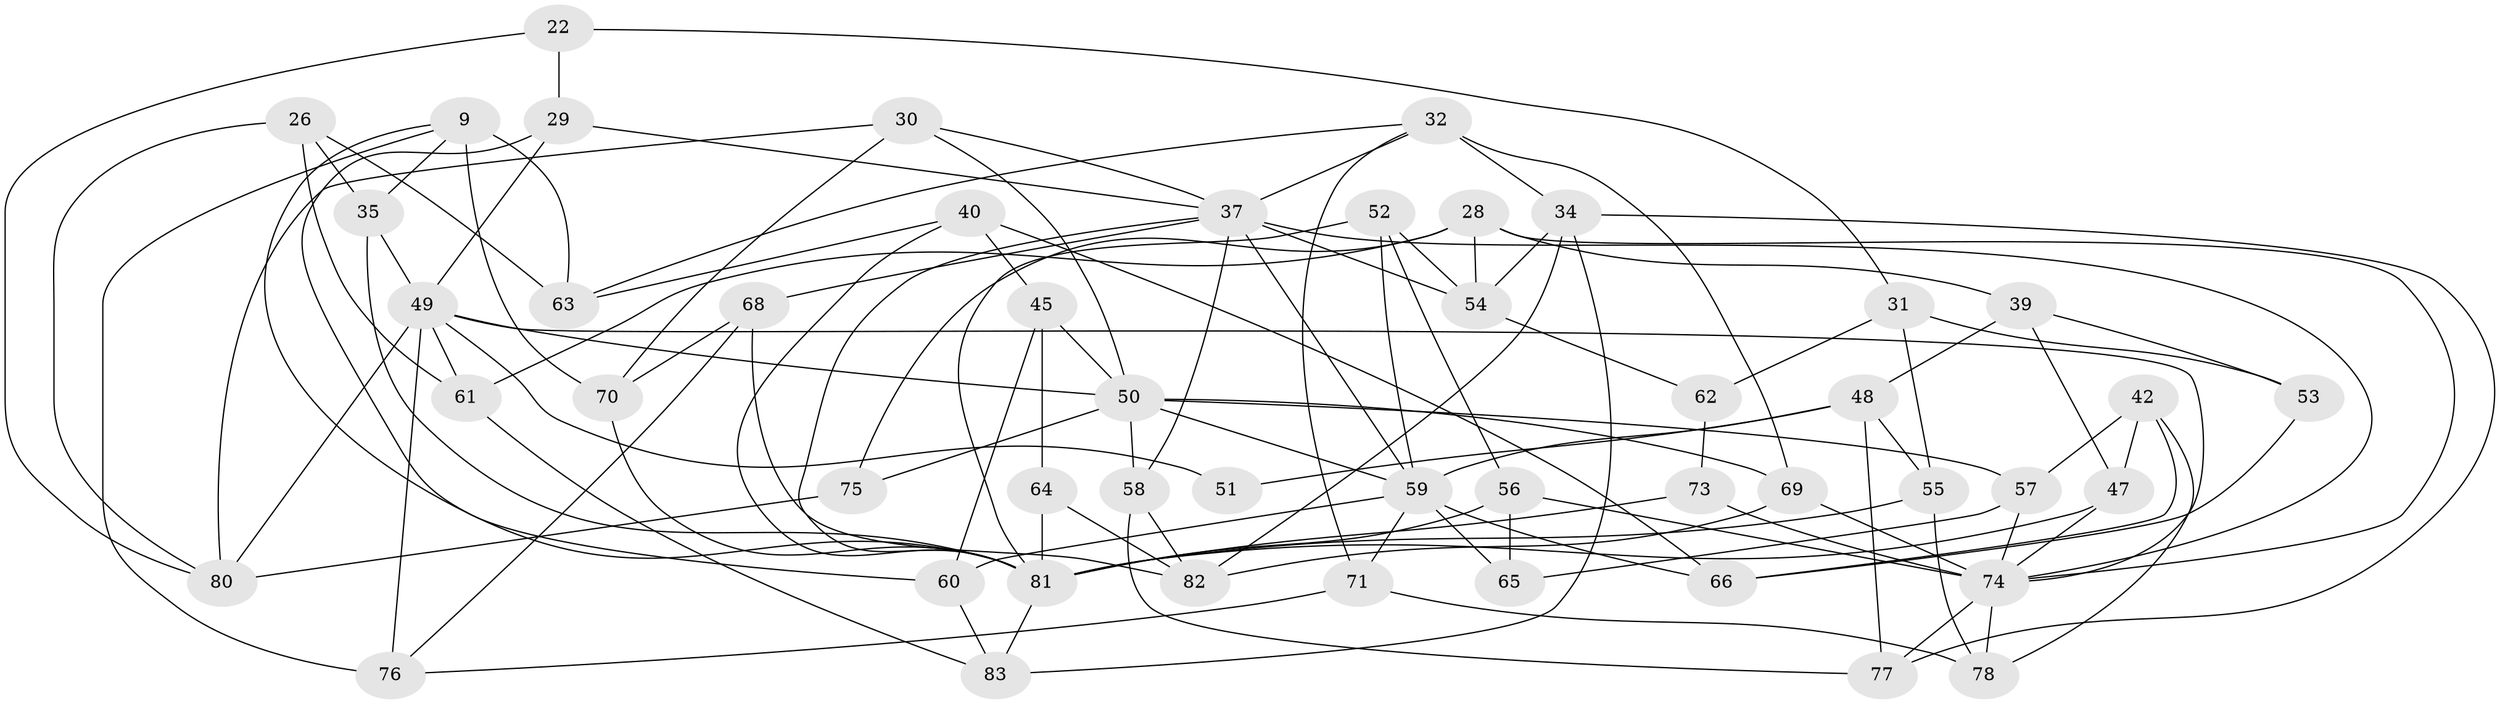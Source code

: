 // original degree distribution, {4: 1.0}
// Generated by graph-tools (version 1.1) at 2025/03/03/04/25 22:03:50]
// undirected, 49 vertices, 113 edges
graph export_dot {
graph [start="1"]
  node [color=gray90,style=filled];
  9 [super="+2"];
  22;
  26;
  28 [super="+27"];
  29 [super="+16"];
  30;
  31 [super="+19"];
  32 [super="+10"];
  34 [super="+14"];
  35;
  37 [super="+21"];
  39;
  40;
  42;
  45;
  47;
  48 [super="+6"];
  49 [super="+1+43"];
  50 [super="+13+25"];
  51;
  52;
  53;
  54 [super="+18"];
  55;
  56 [super="+44"];
  57;
  58;
  59 [super="+38"];
  60;
  61;
  62;
  63;
  64 [super="+7"];
  65;
  66;
  68;
  69;
  70 [super="+46"];
  71;
  73;
  74 [super="+17+41"];
  75;
  76;
  77 [super="+36"];
  78;
  80 [super="+12"];
  81 [super="+20+72+79"];
  82 [super="+3"];
  83;
  9 -- 63;
  9 -- 70 [weight=2];
  9 -- 35;
  9 -- 76;
  9 -- 81;
  22 -- 31;
  22 -- 29 [weight=2];
  22 -- 80;
  26 -- 63;
  26 -- 35;
  26 -- 61;
  26 -- 80;
  28 -- 54 [weight=2];
  28 -- 39;
  28 -- 75;
  28 -- 61;
  28 -- 74;
  29 -- 37 [weight=2];
  29 -- 60;
  29 -- 49;
  30 -- 70;
  30 -- 50;
  30 -- 80;
  30 -- 37;
  31 -- 62 [weight=2];
  31 -- 53 [weight=2];
  31 -- 55;
  32 -- 63;
  32 -- 34 [weight=2];
  32 -- 69;
  32 -- 71;
  32 -- 37;
  34 -- 54;
  34 -- 77;
  34 -- 83;
  34 -- 82;
  35 -- 49;
  35 -- 81;
  37 -- 54;
  37 -- 68;
  37 -- 74;
  37 -- 58;
  37 -- 59;
  37 -- 81;
  39 -- 47;
  39 -- 53;
  39 -- 48;
  40 -- 45;
  40 -- 63;
  40 -- 66;
  40 -- 81;
  42 -- 78;
  42 -- 66;
  42 -- 57;
  42 -- 47;
  45 -- 60;
  45 -- 50;
  45 -- 64;
  47 -- 81;
  47 -- 74;
  48 -- 55;
  48 -- 77 [weight=2];
  48 -- 59;
  48 -- 51;
  49 -- 51 [weight=3];
  49 -- 76;
  49 -- 80;
  49 -- 61;
  49 -- 50;
  49 -- 74;
  50 -- 58;
  50 -- 57;
  50 -- 59;
  50 -- 75;
  50 -- 69;
  52 -- 56;
  52 -- 59;
  52 -- 54;
  52 -- 81;
  53 -- 66;
  54 -- 62;
  55 -- 78;
  55 -- 81;
  56 -- 74 [weight=2];
  56 -- 65 [weight=2];
  56 -- 81;
  57 -- 65;
  57 -- 74;
  58 -- 82;
  58 -- 77;
  59 -- 65;
  59 -- 66;
  59 -- 71;
  59 -- 60;
  60 -- 83;
  61 -- 83;
  62 -- 73;
  64 -- 82 [weight=2];
  64 -- 81 [weight=3];
  68 -- 76;
  68 -- 82;
  68 -- 70;
  69 -- 82;
  69 -- 74;
  70 -- 81 [weight=2];
  71 -- 78;
  71 -- 76;
  73 -- 81 [weight=2];
  73 -- 74;
  74 -- 78;
  74 -- 77 [weight=2];
  75 -- 80 [weight=2];
  81 -- 83;
}
